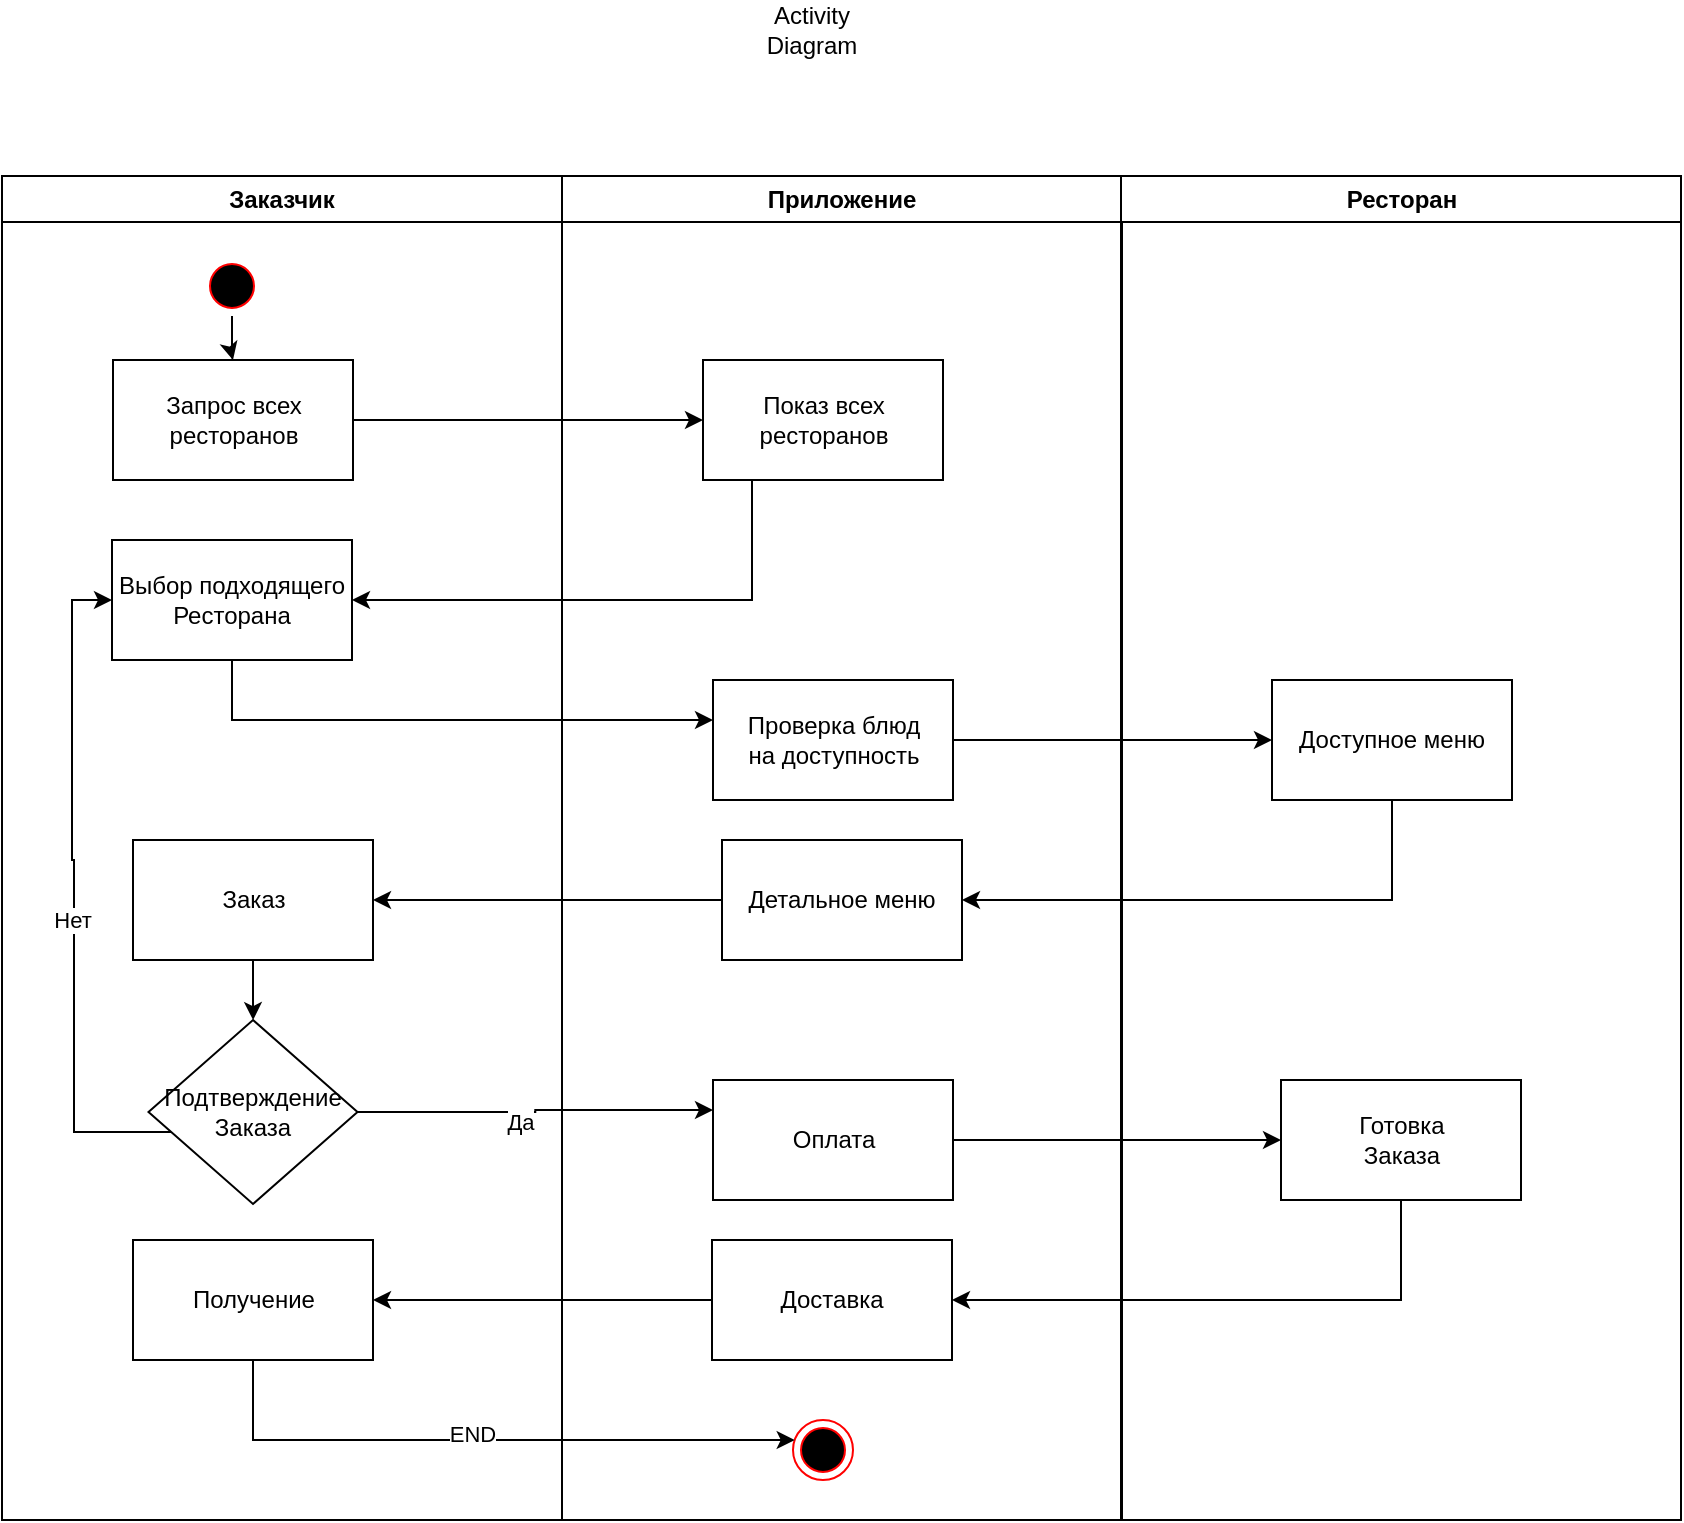 <mxfile version="20.5.1" type="github">
  <diagram name="Page-1" id="e7e014a7-5840-1c2e-5031-d8a46d1fe8dd">
    <mxGraphModel dx="1474" dy="825" grid="1" gridSize="10" guides="1" tooltips="1" connect="1" arrows="1" fold="1" page="1" pageScale="1" pageWidth="1169" pageHeight="826" background="none" math="0" shadow="0">
      <root>
        <mxCell id="0" />
        <mxCell id="1" parent="0" />
        <mxCell id="2" value="Заказчик" style="swimlane;whiteSpace=wrap" parent="1" vertex="1">
          <mxGeometry x="165" y="128" width="280" height="672" as="geometry" />
        </mxCell>
        <mxCell id="oyNCakyuiSarMe_D5ybY-43" value="" style="edgeStyle=orthogonalEdgeStyle;rounded=0;orthogonalLoop=1;jettySize=auto;html=1;" edge="1" parent="2" source="5" target="oyNCakyuiSarMe_D5ybY-42">
          <mxGeometry relative="1" as="geometry" />
        </mxCell>
        <mxCell id="5" value="" style="ellipse;shape=startState;fillColor=#000000;strokeColor=#ff0000;" parent="2" vertex="1">
          <mxGeometry x="100" y="40" width="30" height="30" as="geometry" />
        </mxCell>
        <mxCell id="oyNCakyuiSarMe_D5ybY-42" value="Запрос всех ресторанов" style="rounded=0;whiteSpace=wrap;html=1;" vertex="1" parent="2">
          <mxGeometry x="55.5" y="92" width="120" height="60" as="geometry" />
        </mxCell>
        <mxCell id="oyNCakyuiSarMe_D5ybY-46" value="Выбор подходящего&lt;br&gt;Ресторана" style="whiteSpace=wrap;html=1;fillColor=rgb(255, 255, 255);strokeColor=rgb(0, 0, 0);fontColor=rgb(0, 0, 0);rounded=0;" vertex="1" parent="2">
          <mxGeometry x="55" y="182" width="120" height="60" as="geometry" />
        </mxCell>
        <mxCell id="oyNCakyuiSarMe_D5ybY-59" value="" style="edgeStyle=orthogonalEdgeStyle;rounded=0;orthogonalLoop=1;jettySize=auto;html=1;" edge="1" parent="2" source="oyNCakyuiSarMe_D5ybY-54" target="oyNCakyuiSarMe_D5ybY-58">
          <mxGeometry relative="1" as="geometry" />
        </mxCell>
        <mxCell id="oyNCakyuiSarMe_D5ybY-54" value="Заказ" style="whiteSpace=wrap;html=1;fillColor=rgb(255, 255, 255);strokeColor=rgb(0, 0, 0);fontColor=rgb(0, 0, 0);rounded=0;" vertex="1" parent="2">
          <mxGeometry x="65.5" y="332" width="120" height="60" as="geometry" />
        </mxCell>
        <mxCell id="oyNCakyuiSarMe_D5ybY-60" style="edgeStyle=orthogonalEdgeStyle;rounded=0;orthogonalLoop=1;jettySize=auto;html=1;entryX=0;entryY=0.5;entryDx=0;entryDy=0;" edge="1" parent="2" source="oyNCakyuiSarMe_D5ybY-58" target="oyNCakyuiSarMe_D5ybY-46">
          <mxGeometry relative="1" as="geometry">
            <Array as="points">
              <mxPoint x="36" y="478" />
              <mxPoint x="36" y="342" />
              <mxPoint x="35" y="342" />
              <mxPoint x="35" y="212" />
            </Array>
          </mxGeometry>
        </mxCell>
        <mxCell id="oyNCakyuiSarMe_D5ybY-61" value="Нет" style="edgeLabel;html=1;align=center;verticalAlign=middle;resizable=0;points=[];" vertex="1" connectable="0" parent="oyNCakyuiSarMe_D5ybY-60">
          <mxGeometry x="-0.079" y="2" relative="1" as="geometry">
            <mxPoint x="1" as="offset" />
          </mxGeometry>
        </mxCell>
        <mxCell id="oyNCakyuiSarMe_D5ybY-58" value="Подтверждение&lt;br&gt;Заказа" style="rhombus;whiteSpace=wrap;html=1;fillColor=rgb(255, 255, 255);strokeColor=rgb(0, 0, 0);fontColor=rgb(0, 0, 0);rounded=0;" vertex="1" parent="2">
          <mxGeometry x="73.25" y="422" width="104.5" height="92" as="geometry" />
        </mxCell>
        <mxCell id="oyNCakyuiSarMe_D5ybY-74" value="Получение" style="whiteSpace=wrap;html=1;fillColor=rgb(255, 255, 255);strokeColor=rgb(0, 0, 0);fontColor=rgb(0, 0, 0);rounded=0;" vertex="1" parent="2">
          <mxGeometry x="65.5" y="532" width="120" height="60" as="geometry" />
        </mxCell>
        <mxCell id="3" value="Приложение" style="swimlane;whiteSpace=wrap" parent="1" vertex="1">
          <mxGeometry x="445" y="128" width="280" height="672" as="geometry" />
        </mxCell>
        <mxCell id="38" value="" style="ellipse;shape=endState;fillColor=#000000;strokeColor=#ff0000" parent="3" vertex="1">
          <mxGeometry x="115.5" y="622" width="30" height="30" as="geometry" />
        </mxCell>
        <mxCell id="oyNCakyuiSarMe_D5ybY-44" value="Показ всех ресторанов" style="rounded=0;whiteSpace=wrap;html=1;" vertex="1" parent="3">
          <mxGeometry x="70.5" y="92" width="120" height="60" as="geometry" />
        </mxCell>
        <mxCell id="oyNCakyuiSarMe_D5ybY-48" value="Проверка блюд&lt;br&gt;на доступность" style="whiteSpace=wrap;html=1;fillColor=rgb(255, 255, 255);strokeColor=rgb(0, 0, 0);fontColor=rgb(0, 0, 0);rounded=0;" vertex="1" parent="3">
          <mxGeometry x="75.5" y="252" width="120" height="60" as="geometry" />
        </mxCell>
        <mxCell id="oyNCakyuiSarMe_D5ybY-52" value="Детальное меню" style="whiteSpace=wrap;html=1;fillColor=rgb(255, 255, 255);strokeColor=rgb(0, 0, 0);fontColor=rgb(0, 0, 0);rounded=0;" vertex="1" parent="3">
          <mxGeometry x="80" y="332" width="120" height="60" as="geometry" />
        </mxCell>
        <mxCell id="oyNCakyuiSarMe_D5ybY-64" value="Оплата" style="whiteSpace=wrap;html=1;fillColor=rgb(255, 255, 255);strokeColor=rgb(0, 0, 0);fontColor=rgb(0, 0, 0);rounded=0;" vertex="1" parent="3">
          <mxGeometry x="75.5" y="452" width="120" height="60" as="geometry" />
        </mxCell>
        <mxCell id="oyNCakyuiSarMe_D5ybY-71" value="Доставка" style="whiteSpace=wrap;html=1;fillColor=rgb(255, 255, 255);strokeColor=rgb(0, 0, 0);fontColor=rgb(0, 0, 0);rounded=0;" vertex="1" parent="3">
          <mxGeometry x="75" y="532" width="120" height="60" as="geometry" />
        </mxCell>
        <mxCell id="4" value="Ресторан" style="swimlane;whiteSpace=wrap" parent="1" vertex="1">
          <mxGeometry x="724.5" y="128" width="280" height="672" as="geometry" />
        </mxCell>
        <mxCell id="oyNCakyuiSarMe_D5ybY-50" value="Доступное меню" style="whiteSpace=wrap;html=1;fillColor=rgb(255, 255, 255);strokeColor=rgb(0, 0, 0);fontColor=rgb(0, 0, 0);rounded=0;" vertex="1" parent="4">
          <mxGeometry x="75.5" y="252" width="120" height="60" as="geometry" />
        </mxCell>
        <mxCell id="oyNCakyuiSarMe_D5ybY-69" value="Готовка&lt;br&gt;Заказа" style="whiteSpace=wrap;html=1;fillColor=rgb(255, 255, 255);strokeColor=rgb(0, 0, 0);fontColor=rgb(0, 0, 0);rounded=0;" vertex="1" parent="4">
          <mxGeometry x="80" y="452" width="120" height="60" as="geometry" />
        </mxCell>
        <mxCell id="oyNCakyuiSarMe_D5ybY-45" style="edgeStyle=orthogonalEdgeStyle;rounded=0;orthogonalLoop=1;jettySize=auto;html=1;" edge="1" parent="1" source="oyNCakyuiSarMe_D5ybY-42" target="oyNCakyuiSarMe_D5ybY-44">
          <mxGeometry relative="1" as="geometry" />
        </mxCell>
        <mxCell id="oyNCakyuiSarMe_D5ybY-47" value="" style="edgeStyle=orthogonalEdgeStyle;rounded=0;orthogonalLoop=1;jettySize=auto;html=1;" edge="1" parent="1" source="oyNCakyuiSarMe_D5ybY-44" target="oyNCakyuiSarMe_D5ybY-46">
          <mxGeometry relative="1" as="geometry">
            <Array as="points">
              <mxPoint x="540" y="340" />
            </Array>
          </mxGeometry>
        </mxCell>
        <mxCell id="oyNCakyuiSarMe_D5ybY-49" style="edgeStyle=orthogonalEdgeStyle;rounded=0;orthogonalLoop=1;jettySize=auto;html=1;" edge="1" parent="1" source="oyNCakyuiSarMe_D5ybY-46" target="oyNCakyuiSarMe_D5ybY-48">
          <mxGeometry relative="1" as="geometry">
            <Array as="points">
              <mxPoint x="280" y="400" />
            </Array>
          </mxGeometry>
        </mxCell>
        <mxCell id="oyNCakyuiSarMe_D5ybY-51" style="edgeStyle=orthogonalEdgeStyle;rounded=0;orthogonalLoop=1;jettySize=auto;html=1;" edge="1" parent="1" source="oyNCakyuiSarMe_D5ybY-48" target="oyNCakyuiSarMe_D5ybY-50">
          <mxGeometry relative="1" as="geometry" />
        </mxCell>
        <mxCell id="oyNCakyuiSarMe_D5ybY-53" style="edgeStyle=orthogonalEdgeStyle;rounded=0;orthogonalLoop=1;jettySize=auto;html=1;" edge="1" parent="1" source="oyNCakyuiSarMe_D5ybY-50" target="oyNCakyuiSarMe_D5ybY-52">
          <mxGeometry relative="1" as="geometry">
            <Array as="points">
              <mxPoint x="860" y="490" />
            </Array>
          </mxGeometry>
        </mxCell>
        <mxCell id="oyNCakyuiSarMe_D5ybY-55" style="edgeStyle=orthogonalEdgeStyle;rounded=0;orthogonalLoop=1;jettySize=auto;html=1;" edge="1" parent="1" source="oyNCakyuiSarMe_D5ybY-52" target="oyNCakyuiSarMe_D5ybY-54">
          <mxGeometry relative="1" as="geometry" />
        </mxCell>
        <mxCell id="oyNCakyuiSarMe_D5ybY-67" style="edgeStyle=orthogonalEdgeStyle;rounded=0;orthogonalLoop=1;jettySize=auto;html=1;entryX=0;entryY=0.25;entryDx=0;entryDy=0;" edge="1" parent="1" source="oyNCakyuiSarMe_D5ybY-58" target="oyNCakyuiSarMe_D5ybY-64">
          <mxGeometry relative="1" as="geometry" />
        </mxCell>
        <mxCell id="oyNCakyuiSarMe_D5ybY-68" value="Да" style="edgeLabel;html=1;align=center;verticalAlign=middle;resizable=0;points=[];" vertex="1" connectable="0" parent="oyNCakyuiSarMe_D5ybY-67">
          <mxGeometry x="-0.099" y="-5" relative="1" as="geometry">
            <mxPoint as="offset" />
          </mxGeometry>
        </mxCell>
        <mxCell id="oyNCakyuiSarMe_D5ybY-70" style="edgeStyle=orthogonalEdgeStyle;rounded=0;orthogonalLoop=1;jettySize=auto;html=1;" edge="1" parent="1" source="oyNCakyuiSarMe_D5ybY-64" target="oyNCakyuiSarMe_D5ybY-69">
          <mxGeometry relative="1" as="geometry" />
        </mxCell>
        <mxCell id="oyNCakyuiSarMe_D5ybY-72" style="edgeStyle=orthogonalEdgeStyle;rounded=0;orthogonalLoop=1;jettySize=auto;html=1;" edge="1" parent="1" source="oyNCakyuiSarMe_D5ybY-69" target="oyNCakyuiSarMe_D5ybY-71">
          <mxGeometry relative="1" as="geometry">
            <Array as="points">
              <mxPoint x="865" y="690" />
            </Array>
          </mxGeometry>
        </mxCell>
        <mxCell id="oyNCakyuiSarMe_D5ybY-76" style="edgeStyle=orthogonalEdgeStyle;rounded=0;orthogonalLoop=1;jettySize=auto;html=1;entryX=1;entryY=0.5;entryDx=0;entryDy=0;" edge="1" parent="1" source="oyNCakyuiSarMe_D5ybY-71" target="oyNCakyuiSarMe_D5ybY-74">
          <mxGeometry relative="1" as="geometry" />
        </mxCell>
        <mxCell id="oyNCakyuiSarMe_D5ybY-77" style="edgeStyle=orthogonalEdgeStyle;rounded=0;orthogonalLoop=1;jettySize=auto;html=1;" edge="1" parent="1" source="oyNCakyuiSarMe_D5ybY-74" target="38">
          <mxGeometry relative="1" as="geometry">
            <Array as="points">
              <mxPoint x="291" y="760" />
            </Array>
          </mxGeometry>
        </mxCell>
        <mxCell id="oyNCakyuiSarMe_D5ybY-78" value="END" style="edgeLabel;html=1;align=center;verticalAlign=middle;resizable=0;points=[];" vertex="1" connectable="0" parent="oyNCakyuiSarMe_D5ybY-77">
          <mxGeometry x="-0.045" y="3" relative="1" as="geometry">
            <mxPoint x="1" as="offset" />
          </mxGeometry>
        </mxCell>
        <mxCell id="oyNCakyuiSarMe_D5ybY-79" value="Activity Diagram" style="text;html=1;strokeColor=none;fillColor=none;align=center;verticalAlign=middle;whiteSpace=wrap;rounded=0;" vertex="1" parent="1">
          <mxGeometry x="540" y="40" width="60" height="30" as="geometry" />
        </mxCell>
      </root>
    </mxGraphModel>
  </diagram>
</mxfile>
